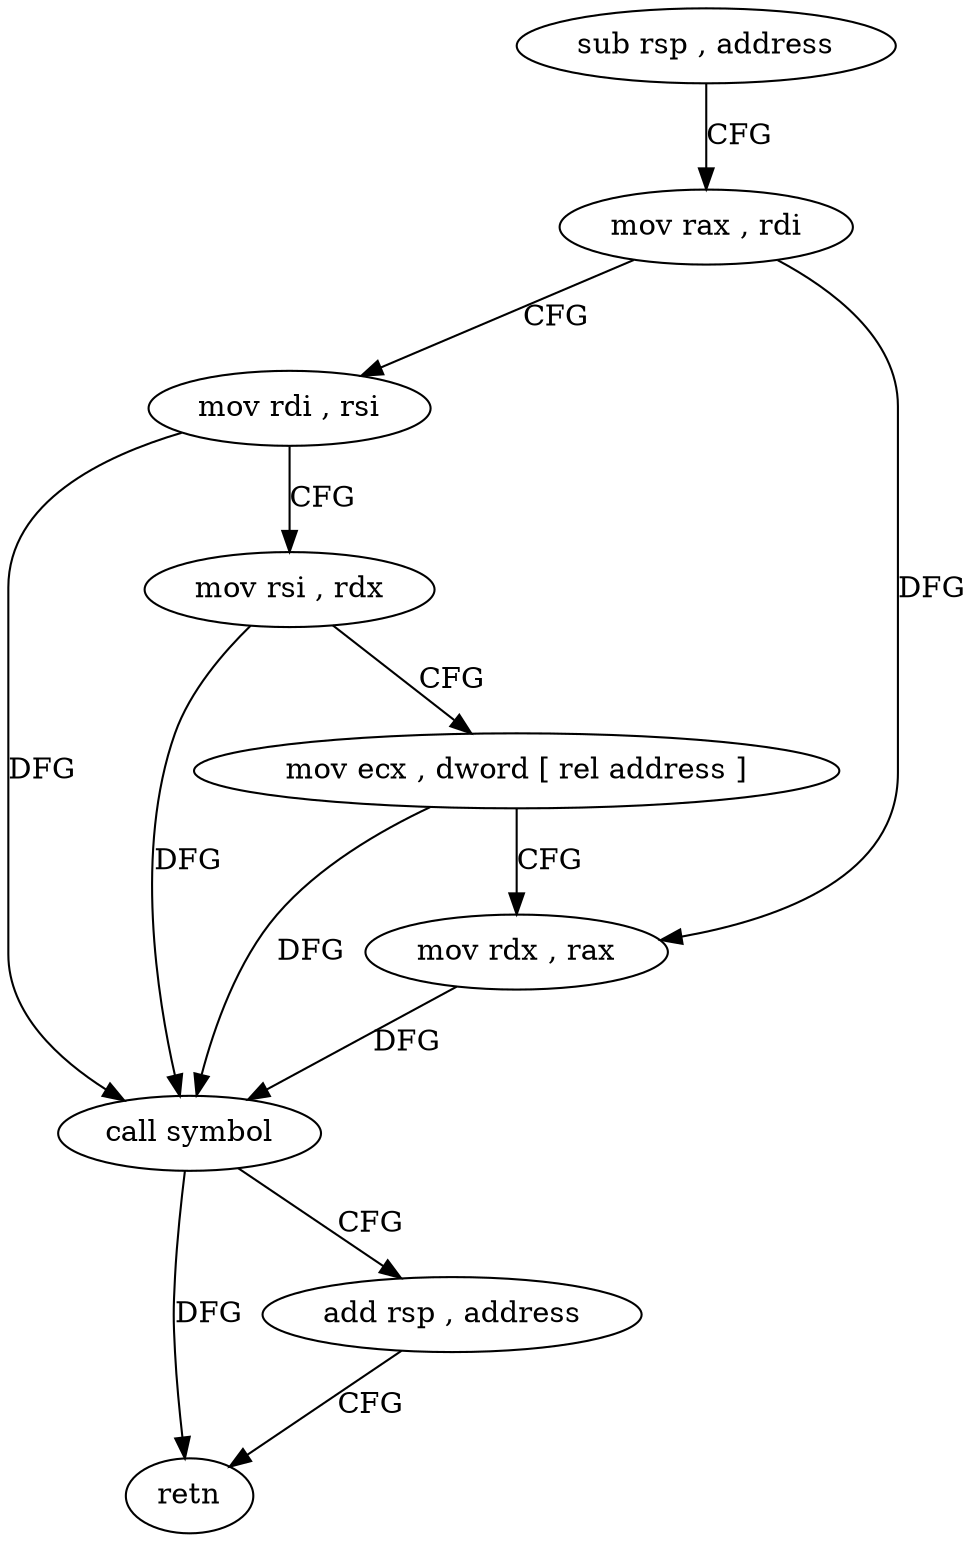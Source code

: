 digraph "func" {
"4247908" [label = "sub rsp , address" ]
"4247912" [label = "mov rax , rdi" ]
"4247915" [label = "mov rdi , rsi" ]
"4247918" [label = "mov rsi , rdx" ]
"4247921" [label = "mov ecx , dword [ rel address ]" ]
"4247927" [label = "mov rdx , rax" ]
"4247930" [label = "call symbol" ]
"4247935" [label = "add rsp , address" ]
"4247939" [label = "retn" ]
"4247908" -> "4247912" [ label = "CFG" ]
"4247912" -> "4247915" [ label = "CFG" ]
"4247912" -> "4247927" [ label = "DFG" ]
"4247915" -> "4247918" [ label = "CFG" ]
"4247915" -> "4247930" [ label = "DFG" ]
"4247918" -> "4247921" [ label = "CFG" ]
"4247918" -> "4247930" [ label = "DFG" ]
"4247921" -> "4247927" [ label = "CFG" ]
"4247921" -> "4247930" [ label = "DFG" ]
"4247927" -> "4247930" [ label = "DFG" ]
"4247930" -> "4247935" [ label = "CFG" ]
"4247930" -> "4247939" [ label = "DFG" ]
"4247935" -> "4247939" [ label = "CFG" ]
}
